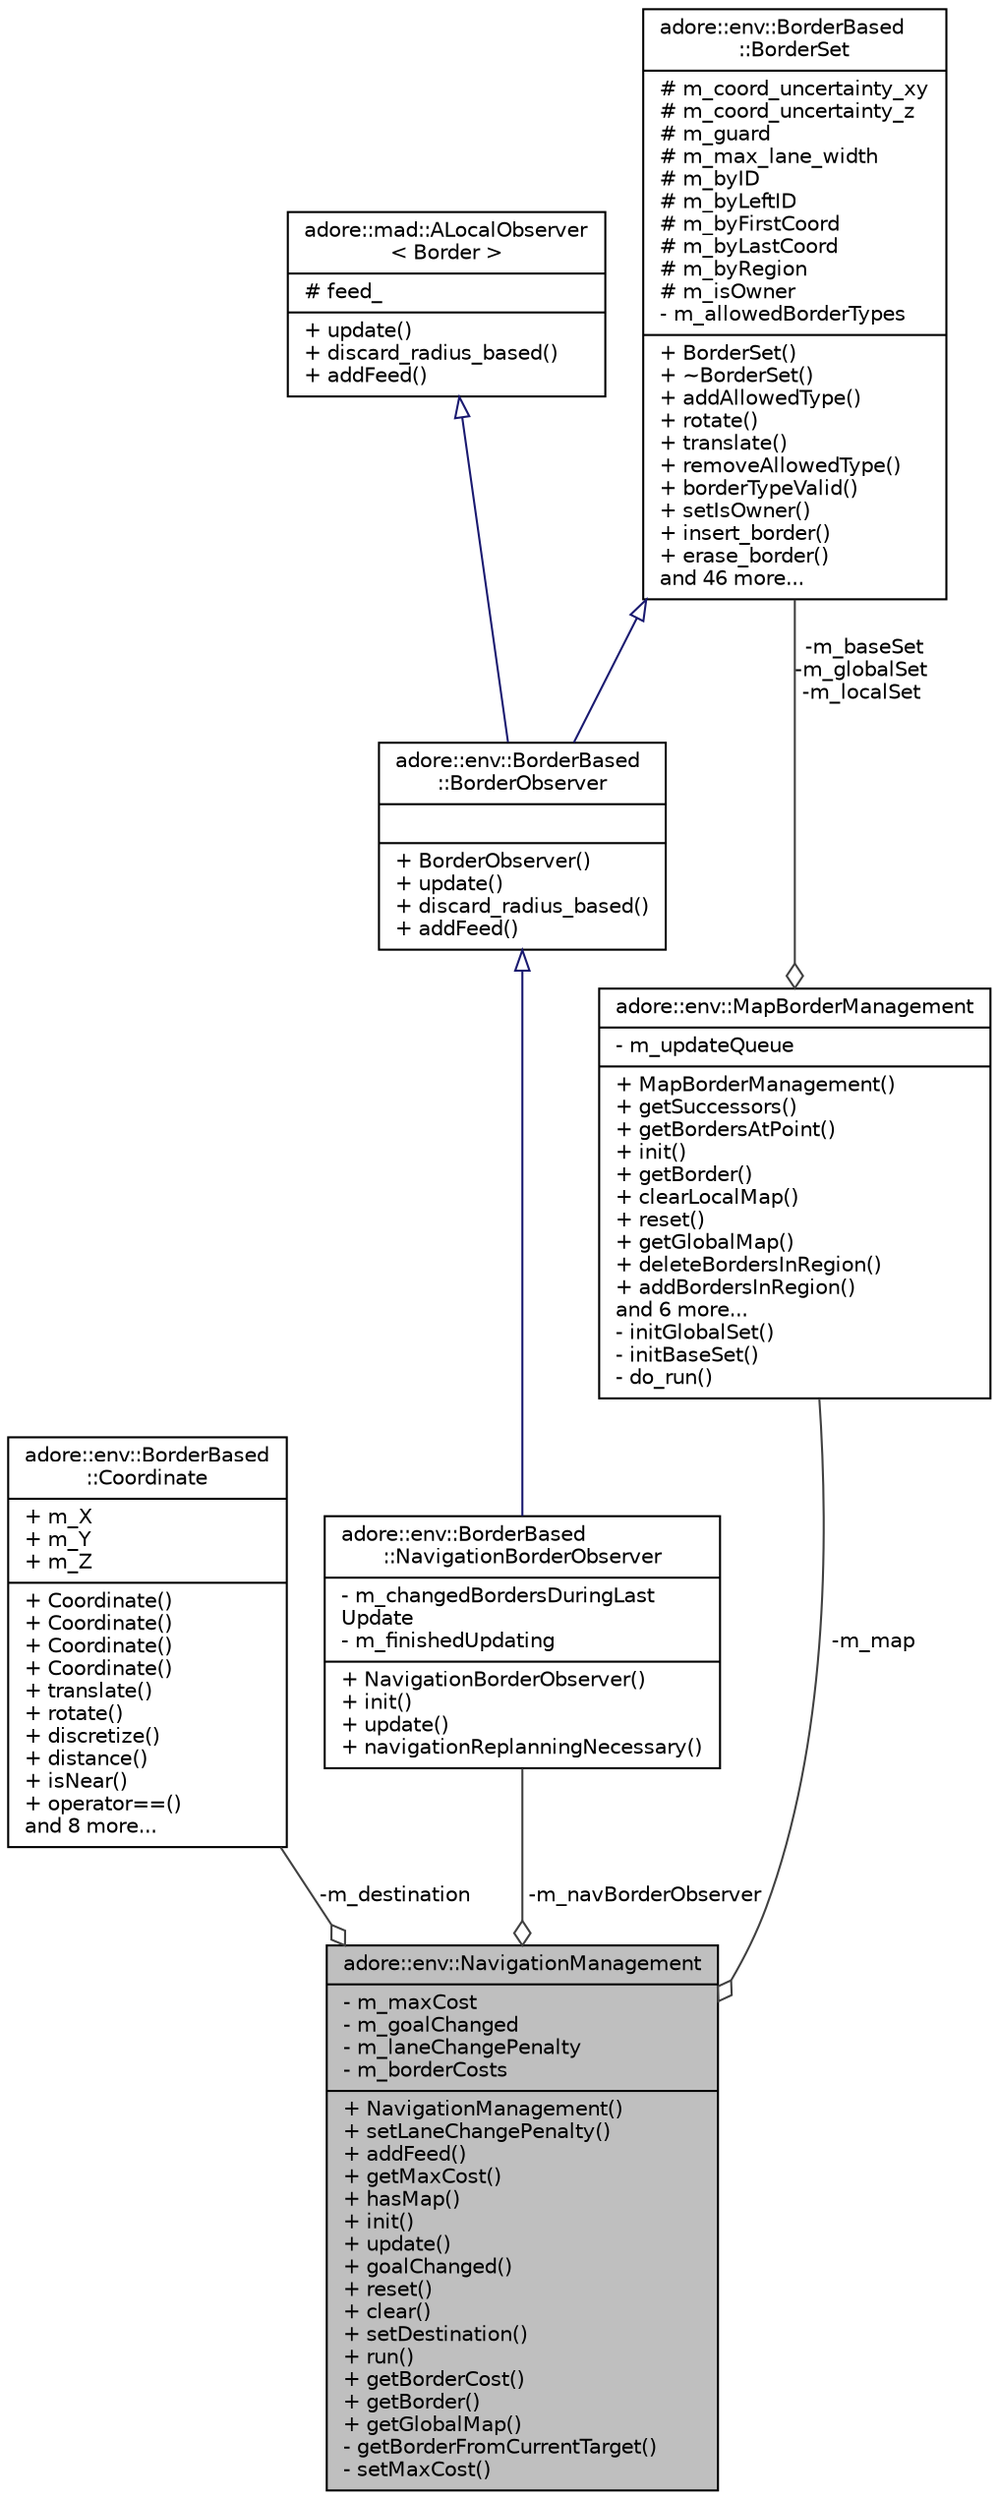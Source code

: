 digraph "adore::env::NavigationManagement"
{
 // LATEX_PDF_SIZE
  edge [fontname="Helvetica",fontsize="10",labelfontname="Helvetica",labelfontsize="10"];
  node [fontname="Helvetica",fontsize="10",shape=record];
  Node1 [label="{adore::env::NavigationManagement\n|- m_maxCost\l- m_goalChanged\l- m_laneChangePenalty\l- m_borderCosts\l|+ NavigationManagement()\l+ setLaneChangePenalty()\l+ addFeed()\l+ getMaxCost()\l+ hasMap()\l+ init()\l+ update()\l+ goalChanged()\l+ reset()\l+ clear()\l+ setDestination()\l+ run()\l+ getBorderCost()\l+ getBorder()\l+ getGlobalMap()\l- getBorderFromCurrentTarget()\l- setMaxCost()\l}",height=0.2,width=0.4,color="black", fillcolor="grey75", style="filled", fontcolor="black",tooltip=" "];
  Node2 -> Node1 [color="grey25",fontsize="10",style="solid",label=" -m_destination" ,arrowhead="odiamond",fontname="Helvetica"];
  Node2 [label="{adore::env::BorderBased\l::Coordinate\n|+ m_X\l+ m_Y\l+ m_Z\l|+ Coordinate()\l+ Coordinate()\l+ Coordinate()\l+ Coordinate()\l+ translate()\l+ rotate()\l+ discretize()\l+ distance()\l+ isNear()\l+ operator==()\land 8 more...\l}",height=0.2,width=0.4,color="black", fillcolor="white", style="filled",URL="$structadore_1_1env_1_1BorderBased_1_1Coordinate.html",tooltip="This struct represents 3-dimensional coordines."];
  Node3 -> Node1 [color="grey25",fontsize="10",style="solid",label=" -m_navBorderObserver" ,arrowhead="odiamond",fontname="Helvetica"];
  Node3 [label="{adore::env::BorderBased\l::NavigationBorderObserver\n|- m_changedBordersDuringLast\lUpdate\l- m_finishedUpdating\l|+ NavigationBorderObserver()\l+ init()\l+ update()\l+ navigationReplanningNecessary()\l}",height=0.2,width=0.4,color="black", fillcolor="white", style="filled",URL="$classadore_1_1env_1_1BorderBased_1_1NavigationBorderObserver.html",tooltip=" "];
  Node4 -> Node3 [dir="back",color="midnightblue",fontsize="10",style="solid",arrowtail="onormal",fontname="Helvetica"];
  Node4 [label="{adore::env::BorderBased\l::BorderObserver\n||+ BorderObserver()\l+ update()\l+ discard_radius_based()\l+ addFeed()\l}",height=0.2,width=0.4,color="black", fillcolor="white", style="filled",URL="$classadore_1_1env_1_1BorderBased_1_1BorderObserver.html",tooltip=" "];
  Node5 -> Node4 [dir="back",color="midnightblue",fontsize="10",style="solid",arrowtail="onormal",fontname="Helvetica"];
  Node5 [label="{adore::mad::ALocalObserver\l\< Border \>\n|# feed_\l|+ update()\l+ discard_radius_based()\l+ addFeed()\l}",height=0.2,width=0.4,color="black", fillcolor="white", style="filled",URL="$classadore_1_1mad_1_1ALocalObserver.html",tooltip=" "];
  Node6 -> Node4 [dir="back",color="midnightblue",fontsize="10",style="solid",arrowtail="onormal",fontname="Helvetica"];
  Node6 [label="{adore::env::BorderBased\l::BorderSet\n|# m_coord_uncertainty_xy\l# m_coord_uncertainty_z\l# m_guard\l# m_max_lane_width\l# m_byID\l# m_byLeftID\l# m_byFirstCoord\l# m_byLastCoord\l# m_byRegion\l# m_isOwner\l- m_allowedBorderTypes\l|+ BorderSet()\l+ ~BorderSet()\l+ addAllowedType()\l+ rotate()\l+ translate()\l+ removeAllowedType()\l+ borderTypeValid()\l+ setIsOwner()\l+ insert_border()\l+ erase_border()\land 46 more...\l}",height=0.2,width=0.4,color="black", fillcolor="white", style="filled",URL="$classadore_1_1env_1_1BorderBased_1_1BorderSet.html",tooltip="efficiently store borders in boost R-tree"];
  Node7 -> Node1 [color="grey25",fontsize="10",style="solid",label=" -m_map" ,arrowhead="odiamond",fontname="Helvetica"];
  Node7 [label="{adore::env::MapBorderManagement\n|- m_updateQueue\l|+ MapBorderManagement()\l+ getSuccessors()\l+ getBordersAtPoint()\l+ init()\l+ getBorder()\l+ clearLocalMap()\l+ reset()\l+ getGlobalMap()\l+ deleteBordersInRegion()\l+ addBordersInRegion()\land 6 more...\l- initGlobalSet()\l- initBaseSet()\l- do_run()\l}",height=0.2,width=0.4,color="black", fillcolor="white", style="filled",URL="$classadore_1_1env_1_1MapBorderManagement.html",tooltip="Automatically manage local map and necessary updates based on vehicle position and last state of obje..."];
  Node6 -> Node7 [color="grey25",fontsize="10",style="solid",label=" -m_baseSet\n-m_globalSet\n-m_localSet" ,arrowhead="odiamond",fontname="Helvetica"];
}

